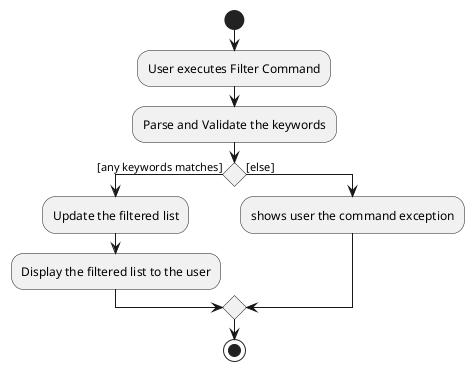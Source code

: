 @startuml
start
:User executes Filter Command;

:Parse and Validate the keywords;

if () then ([any keywords matches])
    :Update the filtered list;
    :Display the filtered list to the user;

else ([else])
:shows user the command exception;
endif

stop
@enduml
